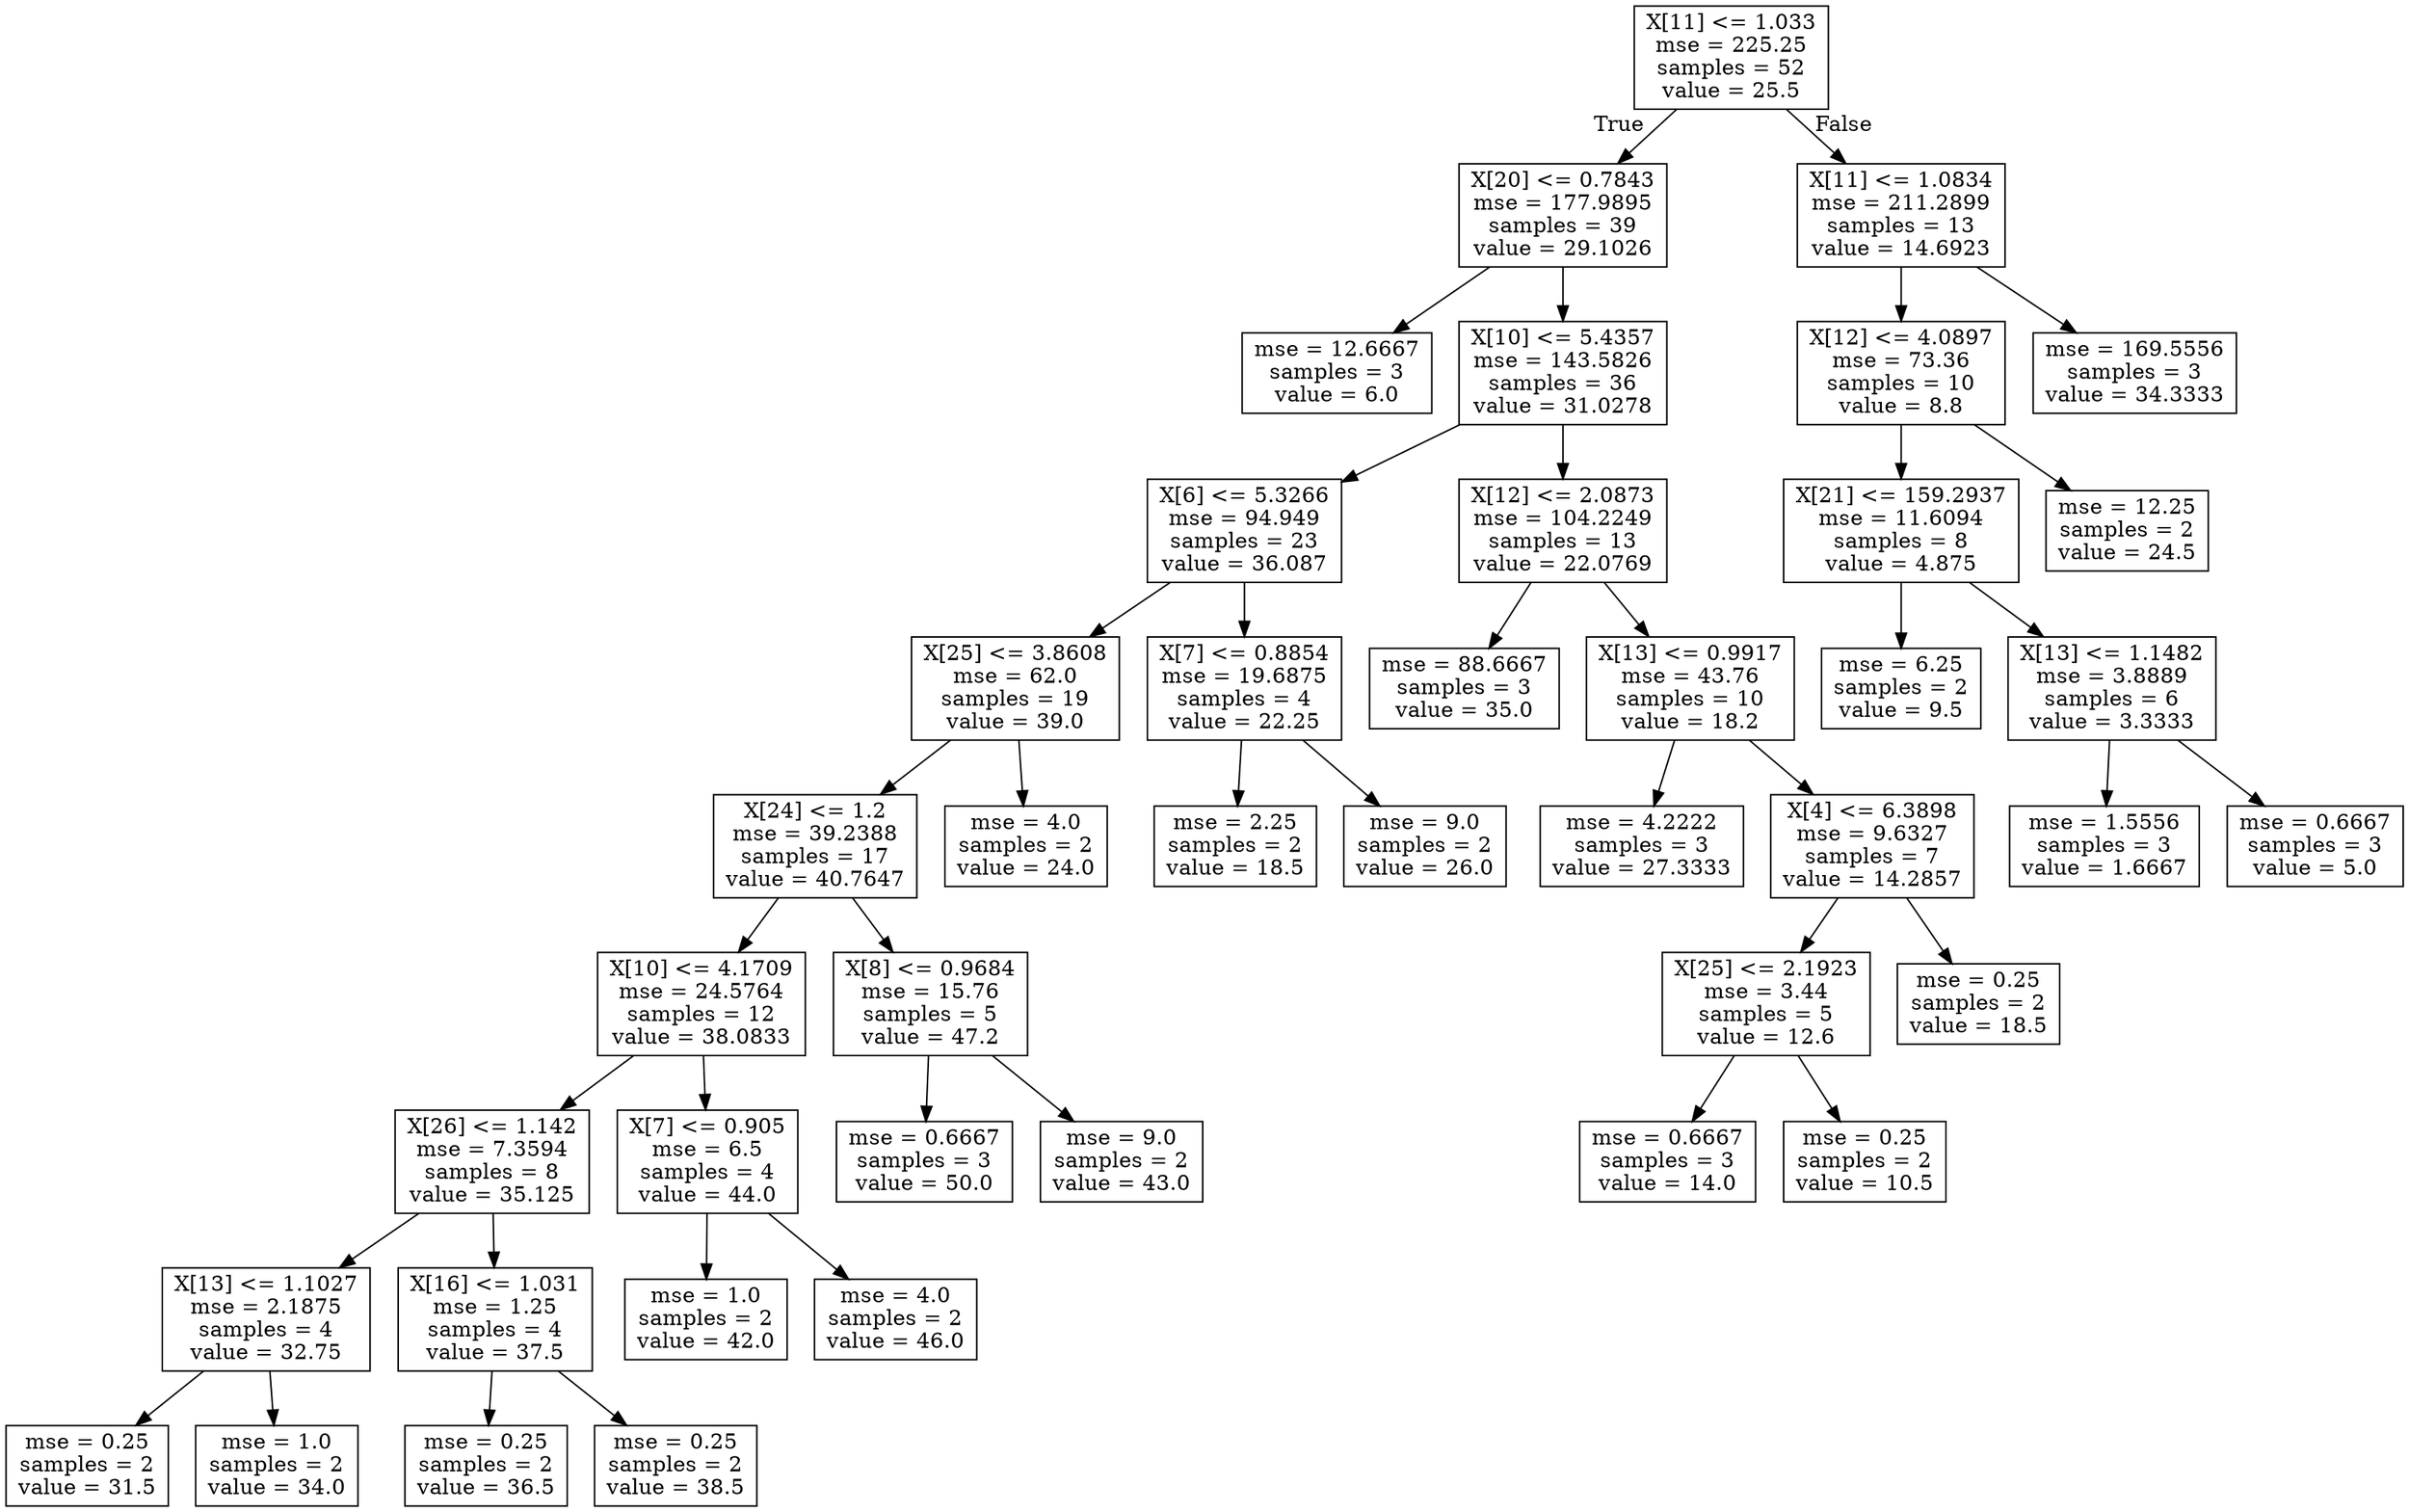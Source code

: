 digraph Tree {
node [shape=box] ;
0 [label="X[11] <= 1.033\nmse = 225.25\nsamples = 52\nvalue = 25.5"] ;
1 [label="X[20] <= 0.7843\nmse = 177.9895\nsamples = 39\nvalue = 29.1026"] ;
0 -> 1 [labeldistance=2.5, labelangle=45, headlabel="True"] ;
2 [label="mse = 12.6667\nsamples = 3\nvalue = 6.0"] ;
1 -> 2 ;
3 [label="X[10] <= 5.4357\nmse = 143.5826\nsamples = 36\nvalue = 31.0278"] ;
1 -> 3 ;
4 [label="X[6] <= 5.3266\nmse = 94.949\nsamples = 23\nvalue = 36.087"] ;
3 -> 4 ;
5 [label="X[25] <= 3.8608\nmse = 62.0\nsamples = 19\nvalue = 39.0"] ;
4 -> 5 ;
6 [label="X[24] <= 1.2\nmse = 39.2388\nsamples = 17\nvalue = 40.7647"] ;
5 -> 6 ;
7 [label="X[10] <= 4.1709\nmse = 24.5764\nsamples = 12\nvalue = 38.0833"] ;
6 -> 7 ;
8 [label="X[26] <= 1.142\nmse = 7.3594\nsamples = 8\nvalue = 35.125"] ;
7 -> 8 ;
9 [label="X[13] <= 1.1027\nmse = 2.1875\nsamples = 4\nvalue = 32.75"] ;
8 -> 9 ;
10 [label="mse = 0.25\nsamples = 2\nvalue = 31.5"] ;
9 -> 10 ;
11 [label="mse = 1.0\nsamples = 2\nvalue = 34.0"] ;
9 -> 11 ;
12 [label="X[16] <= 1.031\nmse = 1.25\nsamples = 4\nvalue = 37.5"] ;
8 -> 12 ;
13 [label="mse = 0.25\nsamples = 2\nvalue = 36.5"] ;
12 -> 13 ;
14 [label="mse = 0.25\nsamples = 2\nvalue = 38.5"] ;
12 -> 14 ;
15 [label="X[7] <= 0.905\nmse = 6.5\nsamples = 4\nvalue = 44.0"] ;
7 -> 15 ;
16 [label="mse = 1.0\nsamples = 2\nvalue = 42.0"] ;
15 -> 16 ;
17 [label="mse = 4.0\nsamples = 2\nvalue = 46.0"] ;
15 -> 17 ;
18 [label="X[8] <= 0.9684\nmse = 15.76\nsamples = 5\nvalue = 47.2"] ;
6 -> 18 ;
19 [label="mse = 0.6667\nsamples = 3\nvalue = 50.0"] ;
18 -> 19 ;
20 [label="mse = 9.0\nsamples = 2\nvalue = 43.0"] ;
18 -> 20 ;
21 [label="mse = 4.0\nsamples = 2\nvalue = 24.0"] ;
5 -> 21 ;
22 [label="X[7] <= 0.8854\nmse = 19.6875\nsamples = 4\nvalue = 22.25"] ;
4 -> 22 ;
23 [label="mse = 2.25\nsamples = 2\nvalue = 18.5"] ;
22 -> 23 ;
24 [label="mse = 9.0\nsamples = 2\nvalue = 26.0"] ;
22 -> 24 ;
25 [label="X[12] <= 2.0873\nmse = 104.2249\nsamples = 13\nvalue = 22.0769"] ;
3 -> 25 ;
26 [label="mse = 88.6667\nsamples = 3\nvalue = 35.0"] ;
25 -> 26 ;
27 [label="X[13] <= 0.9917\nmse = 43.76\nsamples = 10\nvalue = 18.2"] ;
25 -> 27 ;
28 [label="mse = 4.2222\nsamples = 3\nvalue = 27.3333"] ;
27 -> 28 ;
29 [label="X[4] <= 6.3898\nmse = 9.6327\nsamples = 7\nvalue = 14.2857"] ;
27 -> 29 ;
30 [label="X[25] <= 2.1923\nmse = 3.44\nsamples = 5\nvalue = 12.6"] ;
29 -> 30 ;
31 [label="mse = 0.6667\nsamples = 3\nvalue = 14.0"] ;
30 -> 31 ;
32 [label="mse = 0.25\nsamples = 2\nvalue = 10.5"] ;
30 -> 32 ;
33 [label="mse = 0.25\nsamples = 2\nvalue = 18.5"] ;
29 -> 33 ;
34 [label="X[11] <= 1.0834\nmse = 211.2899\nsamples = 13\nvalue = 14.6923"] ;
0 -> 34 [labeldistance=2.5, labelangle=-45, headlabel="False"] ;
35 [label="X[12] <= 4.0897\nmse = 73.36\nsamples = 10\nvalue = 8.8"] ;
34 -> 35 ;
36 [label="X[21] <= 159.2937\nmse = 11.6094\nsamples = 8\nvalue = 4.875"] ;
35 -> 36 ;
37 [label="mse = 6.25\nsamples = 2\nvalue = 9.5"] ;
36 -> 37 ;
38 [label="X[13] <= 1.1482\nmse = 3.8889\nsamples = 6\nvalue = 3.3333"] ;
36 -> 38 ;
39 [label="mse = 1.5556\nsamples = 3\nvalue = 1.6667"] ;
38 -> 39 ;
40 [label="mse = 0.6667\nsamples = 3\nvalue = 5.0"] ;
38 -> 40 ;
41 [label="mse = 12.25\nsamples = 2\nvalue = 24.5"] ;
35 -> 41 ;
42 [label="mse = 169.5556\nsamples = 3\nvalue = 34.3333"] ;
34 -> 42 ;
}